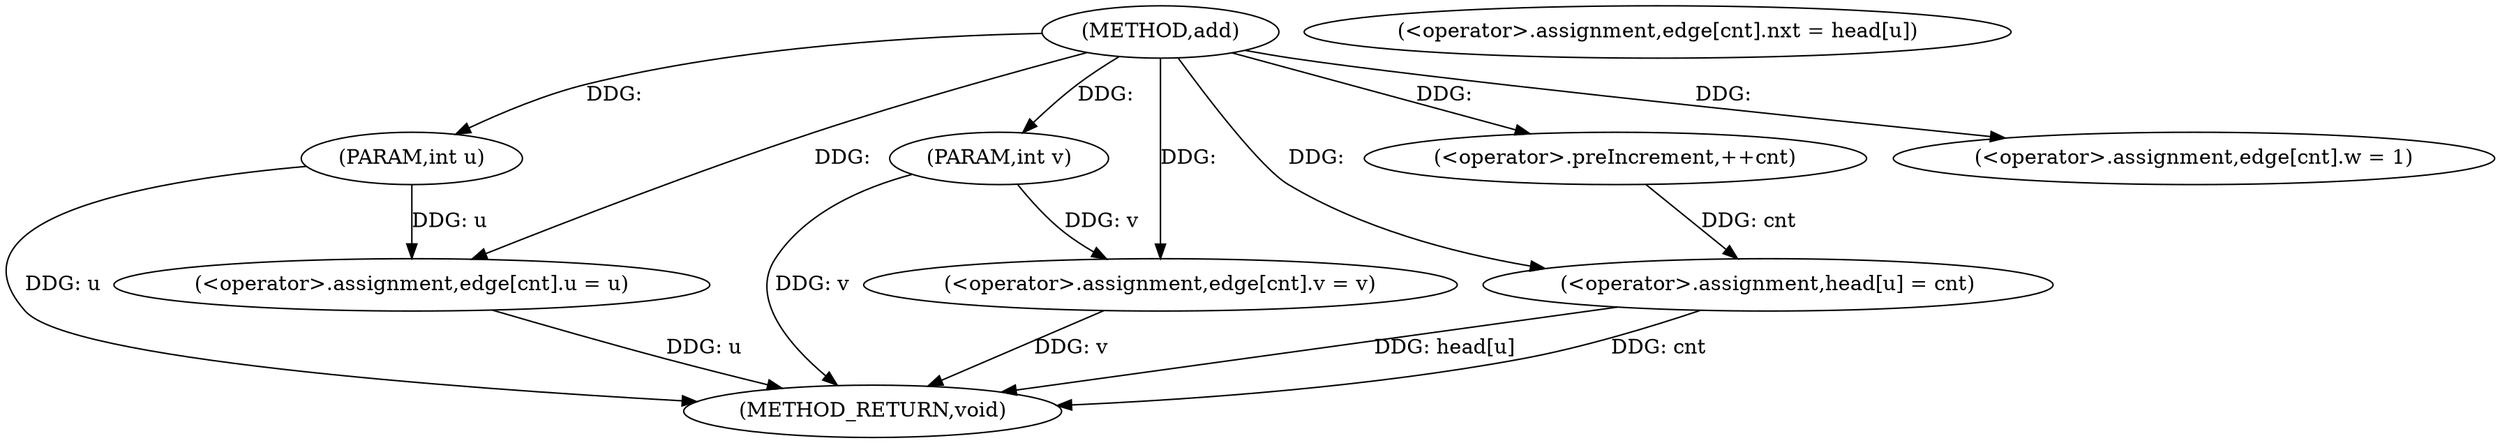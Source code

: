 digraph "add" {  
"1000106" [label = "(METHOD,add)" ]
"1000151" [label = "(METHOD_RETURN,void)" ]
"1000107" [label = "(PARAM,int u)" ]
"1000108" [label = "(PARAM,int v)" ]
"1000111" [label = "(<operator>.preIncrement,++cnt)" ]
"1000137" [label = "(<operator>.assignment,edge[cnt].nxt = head[u])" ]
"1000146" [label = "(<operator>.assignment,head[u] = cnt)" ]
"1000114" [label = "(<operator>.assignment,edge[cnt].u = u)" ]
"1000122" [label = "(<operator>.assignment,edge[cnt].v = v)" ]
"1000129" [label = "(<operator>.assignment,edge[cnt].w = 1)" ]
  "1000107" -> "1000151"  [ label = "DDG: u"] 
  "1000108" -> "1000151"  [ label = "DDG: v"] 
  "1000114" -> "1000151"  [ label = "DDG: u"] 
  "1000122" -> "1000151"  [ label = "DDG: v"] 
  "1000146" -> "1000151"  [ label = "DDG: head[u]"] 
  "1000146" -> "1000151"  [ label = "DDG: cnt"] 
  "1000106" -> "1000107"  [ label = "DDG: "] 
  "1000106" -> "1000108"  [ label = "DDG: "] 
  "1000111" -> "1000146"  [ label = "DDG: cnt"] 
  "1000106" -> "1000146"  [ label = "DDG: "] 
  "1000106" -> "1000111"  [ label = "DDG: "] 
  "1000107" -> "1000114"  [ label = "DDG: u"] 
  "1000106" -> "1000114"  [ label = "DDG: "] 
  "1000108" -> "1000122"  [ label = "DDG: v"] 
  "1000106" -> "1000122"  [ label = "DDG: "] 
  "1000106" -> "1000129"  [ label = "DDG: "] 
}
